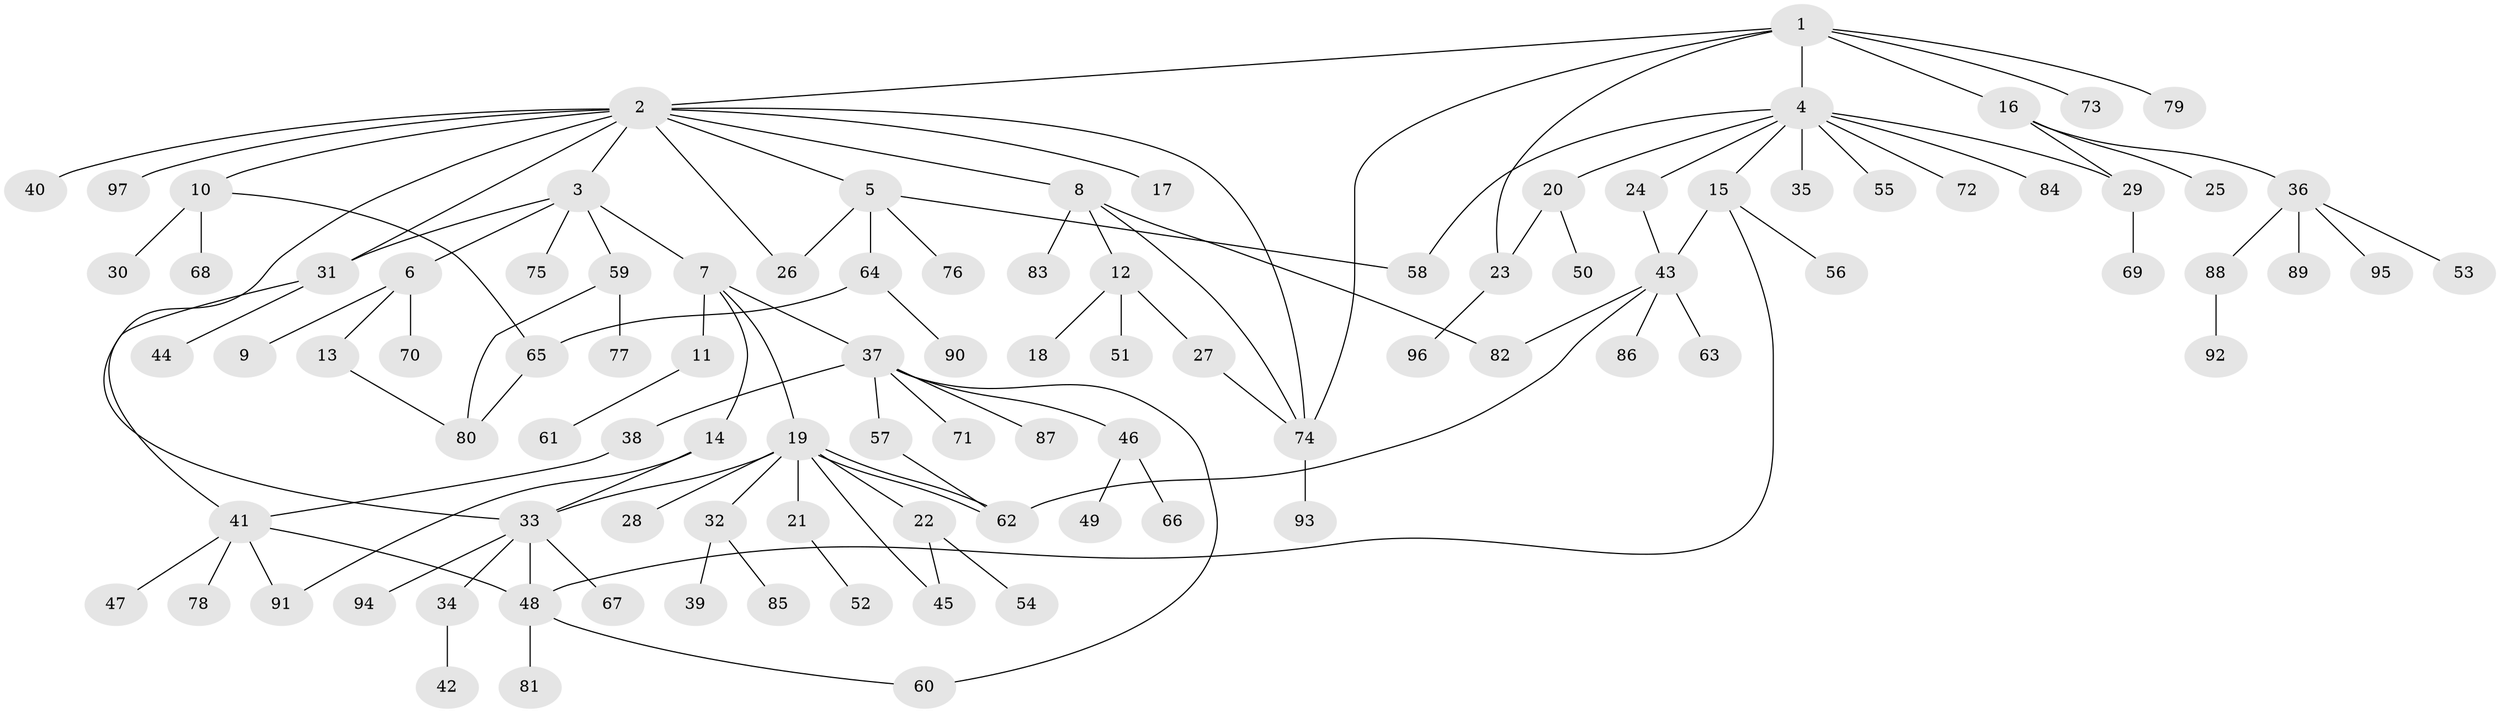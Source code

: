 // Generated by graph-tools (version 1.1) at 2025/47/03/09/25 04:47:41]
// undirected, 97 vertices, 120 edges
graph export_dot {
graph [start="1"]
  node [color=gray90,style=filled];
  1;
  2;
  3;
  4;
  5;
  6;
  7;
  8;
  9;
  10;
  11;
  12;
  13;
  14;
  15;
  16;
  17;
  18;
  19;
  20;
  21;
  22;
  23;
  24;
  25;
  26;
  27;
  28;
  29;
  30;
  31;
  32;
  33;
  34;
  35;
  36;
  37;
  38;
  39;
  40;
  41;
  42;
  43;
  44;
  45;
  46;
  47;
  48;
  49;
  50;
  51;
  52;
  53;
  54;
  55;
  56;
  57;
  58;
  59;
  60;
  61;
  62;
  63;
  64;
  65;
  66;
  67;
  68;
  69;
  70;
  71;
  72;
  73;
  74;
  75;
  76;
  77;
  78;
  79;
  80;
  81;
  82;
  83;
  84;
  85;
  86;
  87;
  88;
  89;
  90;
  91;
  92;
  93;
  94;
  95;
  96;
  97;
  1 -- 2;
  1 -- 4;
  1 -- 16;
  1 -- 23;
  1 -- 73;
  1 -- 74;
  1 -- 79;
  2 -- 3;
  2 -- 5;
  2 -- 8;
  2 -- 10;
  2 -- 17;
  2 -- 26;
  2 -- 31;
  2 -- 33;
  2 -- 40;
  2 -- 74;
  2 -- 97;
  3 -- 6;
  3 -- 7;
  3 -- 31;
  3 -- 59;
  3 -- 75;
  4 -- 15;
  4 -- 20;
  4 -- 24;
  4 -- 29;
  4 -- 35;
  4 -- 55;
  4 -- 58;
  4 -- 72;
  4 -- 84;
  5 -- 26;
  5 -- 58;
  5 -- 64;
  5 -- 76;
  6 -- 9;
  6 -- 13;
  6 -- 70;
  7 -- 11;
  7 -- 14;
  7 -- 19;
  7 -- 37;
  8 -- 12;
  8 -- 74;
  8 -- 82;
  8 -- 83;
  10 -- 30;
  10 -- 65;
  10 -- 68;
  11 -- 61;
  12 -- 18;
  12 -- 27;
  12 -- 51;
  13 -- 80;
  14 -- 33;
  14 -- 91;
  15 -- 43;
  15 -- 48;
  15 -- 56;
  16 -- 25;
  16 -- 29;
  16 -- 36;
  19 -- 21;
  19 -- 22;
  19 -- 28;
  19 -- 32;
  19 -- 33;
  19 -- 45;
  19 -- 62;
  19 -- 62;
  20 -- 23;
  20 -- 50;
  21 -- 52;
  22 -- 45;
  22 -- 54;
  23 -- 96;
  24 -- 43;
  27 -- 74;
  29 -- 69;
  31 -- 41;
  31 -- 44;
  32 -- 39;
  32 -- 85;
  33 -- 34;
  33 -- 48;
  33 -- 67;
  33 -- 94;
  34 -- 42;
  36 -- 53;
  36 -- 88;
  36 -- 89;
  36 -- 95;
  37 -- 38;
  37 -- 46;
  37 -- 57;
  37 -- 60;
  37 -- 71;
  37 -- 87;
  38 -- 41;
  41 -- 47;
  41 -- 48;
  41 -- 78;
  41 -- 91;
  43 -- 62;
  43 -- 63;
  43 -- 82;
  43 -- 86;
  46 -- 49;
  46 -- 66;
  48 -- 60;
  48 -- 81;
  57 -- 62;
  59 -- 77;
  59 -- 80;
  64 -- 65;
  64 -- 90;
  65 -- 80;
  74 -- 93;
  88 -- 92;
}
